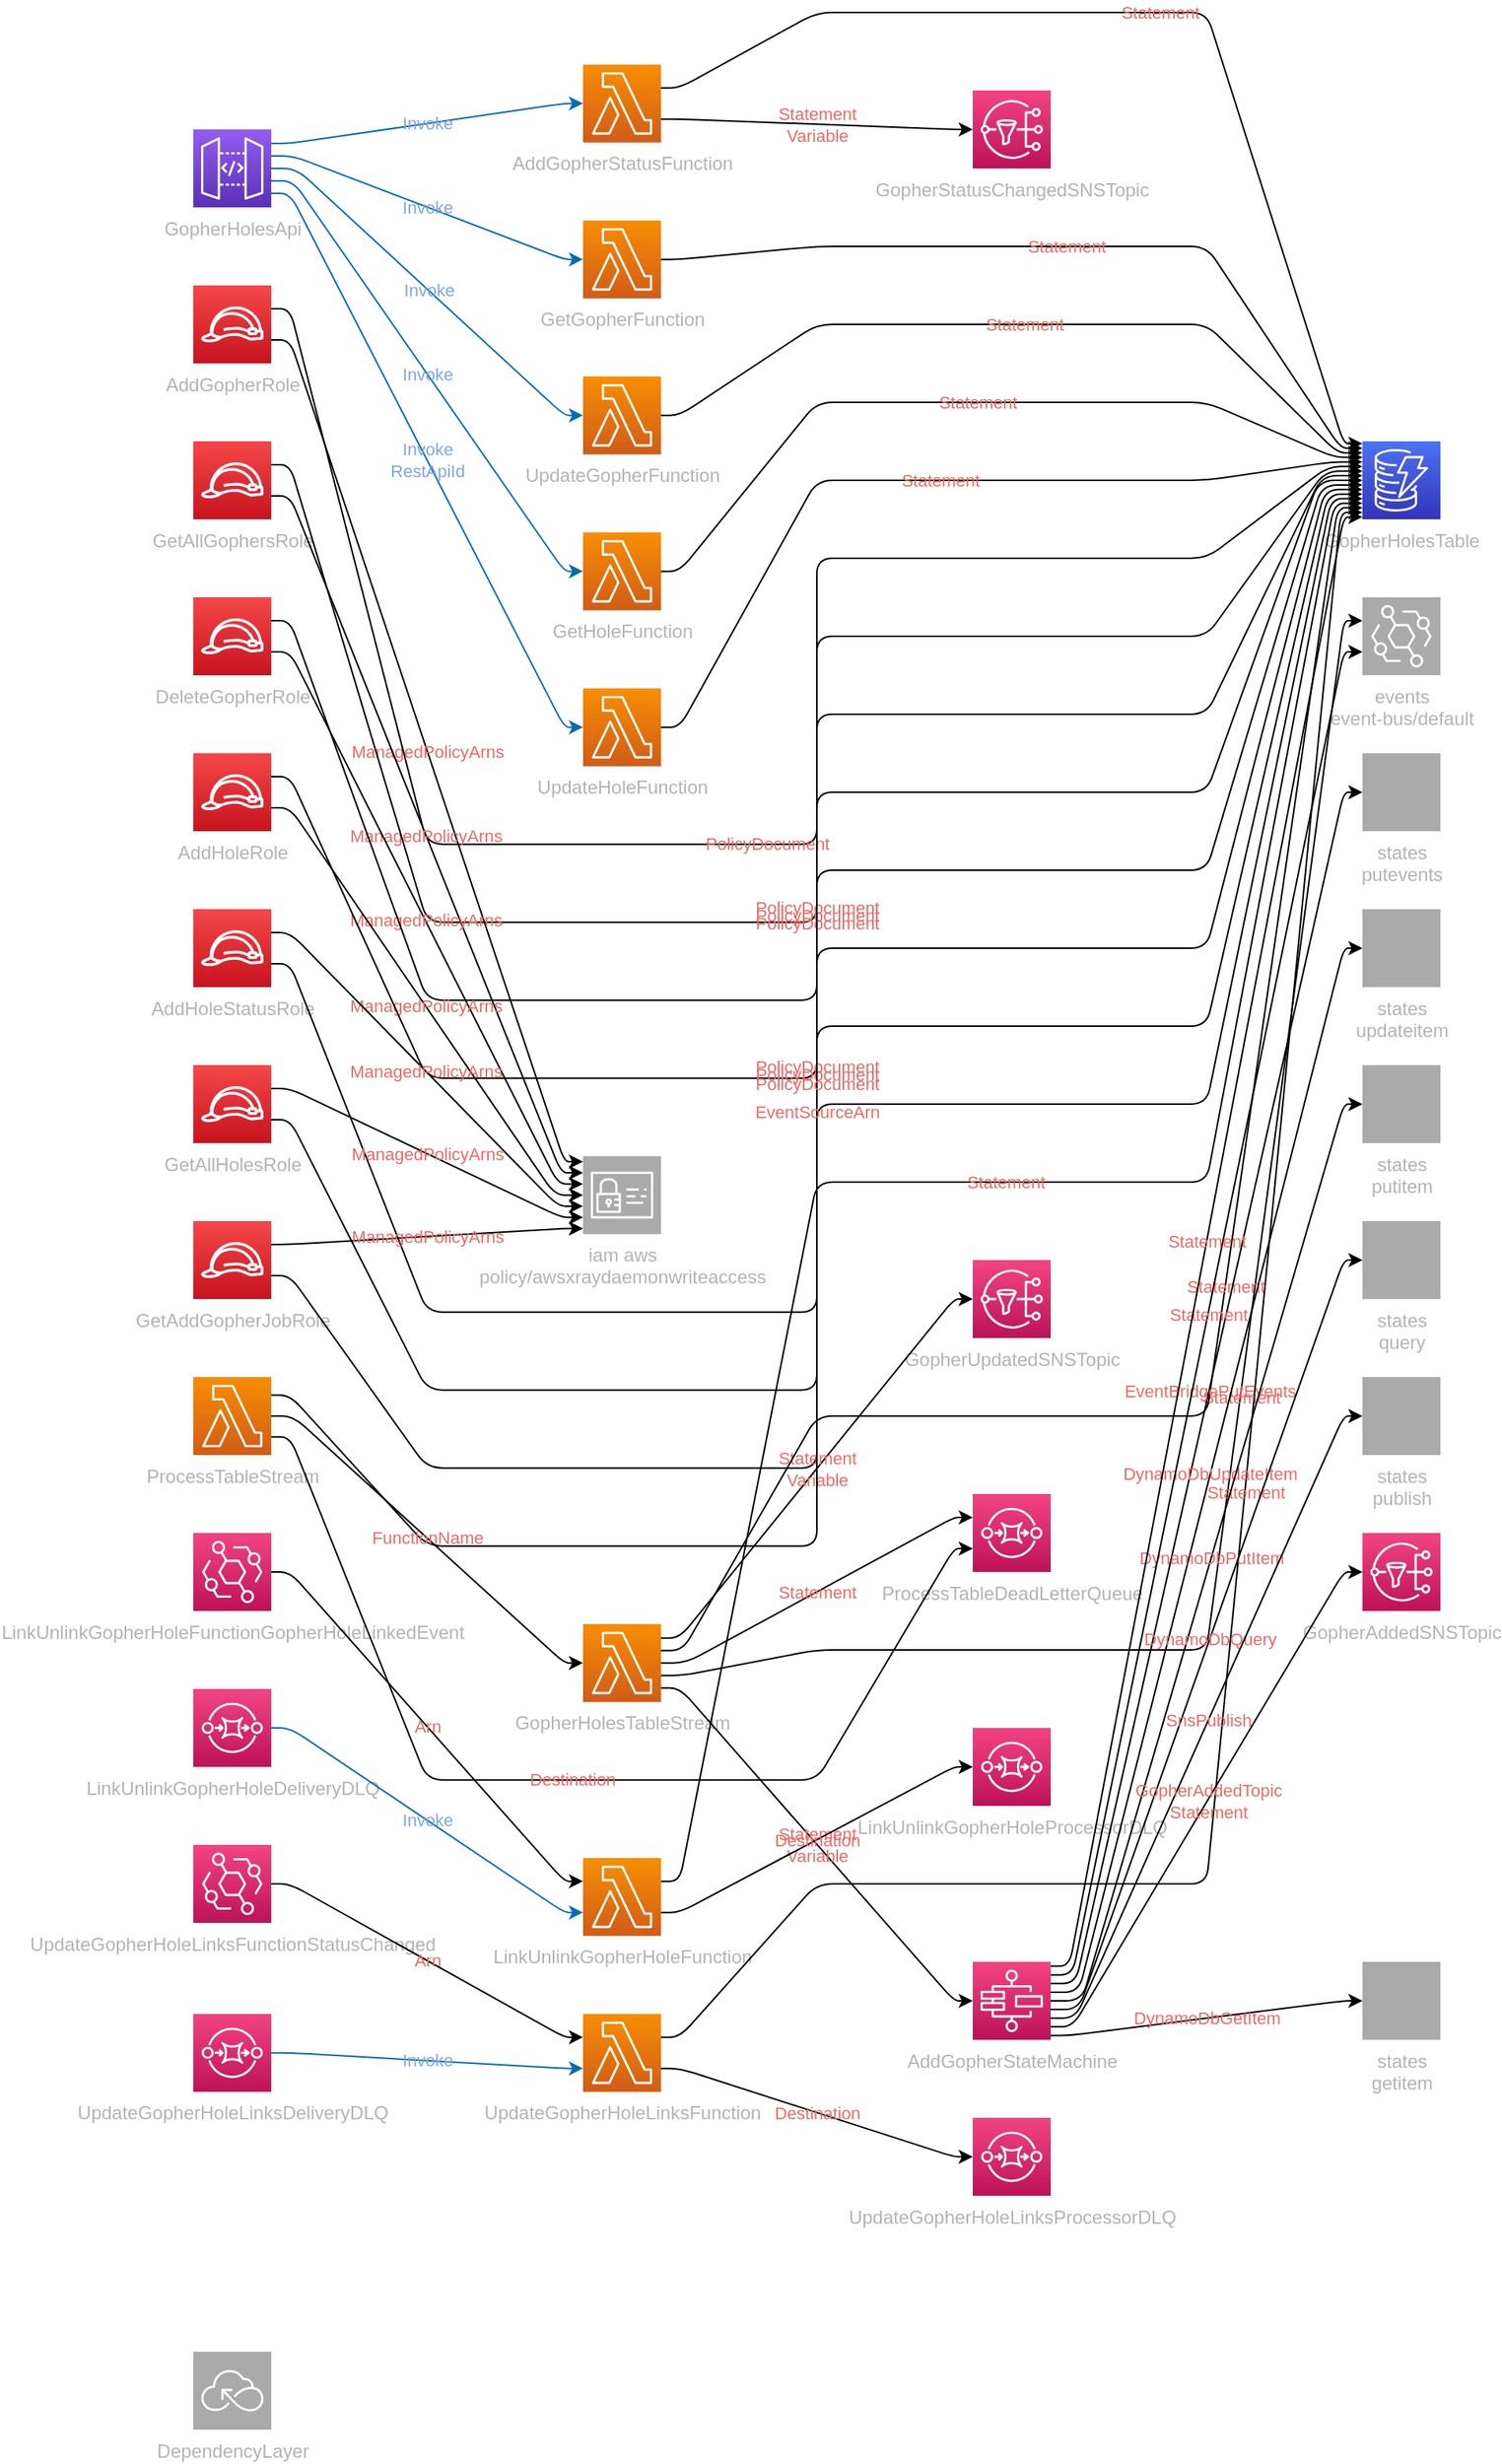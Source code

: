 <mxfile version="13.1.3" pages="2">
            <diagram id="diagramid" name="Diagram">
              <mxGraphModel><root><mxCell id="0"/><mxCell id="1" parent="0"/><mxCell id="2" value="DependencyLayer" style="outlineConnect=0;fontColor=#B3B3B3;gradientColor=#aaaaaa;gradientDirection=north;fillColor=#aaaaaa;strokeColor=#ffffff;dashed=0;verticalLabelPosition=bottom;verticalAlign=top;align=center;html=1;fontSize=12;fontStyle=0;aspect=fixed;shape=mxgraph.aws4.resourceIcon;resIcon=mxgraph.aws4.serverless;" vertex="1" parent="1"><mxGeometry y="1500" width="50" height="50" as="geometry"/></mxCell><mxCell id="3" value="GopherHolesApi" style="outlineConnect=0;fontColor=#B3B3B3;gradientColor=#945DF2;gradientDirection=north;fillColor=#5A30B5;strokeColor=#ffffff;dashed=0;verticalLabelPosition=bottom;verticalAlign=top;align=center;html=1;fontSize=12;fontStyle=0;aspect=fixed;shape=mxgraph.aws4.resourceIcon;resIcon=mxgraph.aws4.api_gateway;" vertex="1" parent="1"><mxGeometry y="75" width="50" height="50" as="geometry"/></mxCell><mxCell id="4" value="AddGopherRole" style="outlineConnect=0;fontColor=#B3B3B3;gradientColor=#F54749;gradientDirection=north;fillColor=#C7131F;strokeColor=#ffffff;dashed=0;verticalLabelPosition=bottom;verticalAlign=top;align=center;html=1;fontSize=12;fontStyle=0;aspect=fixed;shape=mxgraph.aws4.resourceIcon;resIcon=mxgraph.aws4.role;" vertex="1" parent="1"><mxGeometry y="175" width="50" height="50" as="geometry"/></mxCell><mxCell id="5" value="GetAllGophersRole" style="outlineConnect=0;fontColor=#B3B3B3;gradientColor=#F54749;gradientDirection=north;fillColor=#C7131F;strokeColor=#ffffff;dashed=0;verticalLabelPosition=bottom;verticalAlign=top;align=center;html=1;fontSize=12;fontStyle=0;aspect=fixed;shape=mxgraph.aws4.resourceIcon;resIcon=mxgraph.aws4.role;" vertex="1" parent="1"><mxGeometry y="275" width="50" height="50" as="geometry"/></mxCell><mxCell id="6" value="DeleteGopherRole" style="outlineConnect=0;fontColor=#B3B3B3;gradientColor=#F54749;gradientDirection=north;fillColor=#C7131F;strokeColor=#ffffff;dashed=0;verticalLabelPosition=bottom;verticalAlign=top;align=center;html=1;fontSize=12;fontStyle=0;aspect=fixed;shape=mxgraph.aws4.resourceIcon;resIcon=mxgraph.aws4.role;" vertex="1" parent="1"><mxGeometry y="375" width="50" height="50" as="geometry"/></mxCell><mxCell id="7" value="AddHoleRole" style="outlineConnect=0;fontColor=#B3B3B3;gradientColor=#F54749;gradientDirection=north;fillColor=#C7131F;strokeColor=#ffffff;dashed=0;verticalLabelPosition=bottom;verticalAlign=top;align=center;html=1;fontSize=12;fontStyle=0;aspect=fixed;shape=mxgraph.aws4.resourceIcon;resIcon=mxgraph.aws4.role;" vertex="1" parent="1"><mxGeometry y="475" width="50" height="50" as="geometry"/></mxCell><mxCell id="8" value="AddHoleStatusRole" style="outlineConnect=0;fontColor=#B3B3B3;gradientColor=#F54749;gradientDirection=north;fillColor=#C7131F;strokeColor=#ffffff;dashed=0;verticalLabelPosition=bottom;verticalAlign=top;align=center;html=1;fontSize=12;fontStyle=0;aspect=fixed;shape=mxgraph.aws4.resourceIcon;resIcon=mxgraph.aws4.role;" vertex="1" parent="1"><mxGeometry y="575" width="50" height="50" as="geometry"/></mxCell><mxCell id="9" value="GetAllHolesRole" style="outlineConnect=0;fontColor=#B3B3B3;gradientColor=#F54749;gradientDirection=north;fillColor=#C7131F;strokeColor=#ffffff;dashed=0;verticalLabelPosition=bottom;verticalAlign=top;align=center;html=1;fontSize=12;fontStyle=0;aspect=fixed;shape=mxgraph.aws4.resourceIcon;resIcon=mxgraph.aws4.role;" vertex="1" parent="1"><mxGeometry y="675" width="50" height="50" as="geometry"/></mxCell><mxCell id="10" value="GetAddGopherJobRole" style="outlineConnect=0;fontColor=#B3B3B3;gradientColor=#F54749;gradientDirection=north;fillColor=#C7131F;strokeColor=#ffffff;dashed=0;verticalLabelPosition=bottom;verticalAlign=top;align=center;html=1;fontSize=12;fontStyle=0;aspect=fixed;shape=mxgraph.aws4.resourceIcon;resIcon=mxgraph.aws4.role;" vertex="1" parent="1"><mxGeometry y="775" width="50" height="50" as="geometry"/></mxCell><mxCell id="11" value="GopherStatusChangedSNSTopic" style="outlineConnect=0;fontColor=#B3B3B3;gradientColor=#F34482;gradientDirection=north;fillColor=#BC1356;strokeColor=#ffffff;dashed=0;verticalLabelPosition=bottom;verticalAlign=top;align=center;html=1;fontSize=12;fontStyle=0;aspect=fixed;shape=mxgraph.aws4.resourceIcon;resIcon=mxgraph.aws4.sns;" vertex="1" parent="1"><mxGeometry x="500" y="50" width="50" height="50" as="geometry"/></mxCell><mxCell id="12" value="GopherAddedSNSTopic" style="outlineConnect=0;fontColor=#B3B3B3;gradientColor=#F34482;gradientDirection=north;fillColor=#BC1356;strokeColor=#ffffff;dashed=0;verticalLabelPosition=bottom;verticalAlign=top;align=center;html=1;fontSize=12;fontStyle=0;aspect=fixed;shape=mxgraph.aws4.resourceIcon;resIcon=mxgraph.aws4.sns;" vertex="1" parent="1"><mxGeometry x="750" y="975" width="50" height="50" as="geometry"/></mxCell><mxCell id="13" value="GopherUpdatedSNSTopic" style="outlineConnect=0;fontColor=#B3B3B3;gradientColor=#F34482;gradientDirection=north;fillColor=#BC1356;strokeColor=#ffffff;dashed=0;verticalLabelPosition=bottom;verticalAlign=top;align=center;html=1;fontSize=12;fontStyle=0;aspect=fixed;shape=mxgraph.aws4.resourceIcon;resIcon=mxgraph.aws4.sns;" vertex="1" parent="1"><mxGeometry x="500" y="800" width="50" height="50" as="geometry"/></mxCell><mxCell id="14" value="AddGopherStatusFunction" style="outlineConnect=0;fontColor=#B3B3B3;gradientColor=#F78E04;gradientDirection=north;fillColor=#D05C17;strokeColor=#ffffff;dashed=0;verticalLabelPosition=bottom;verticalAlign=top;align=center;html=1;fontSize=12;fontStyle=0;aspect=fixed;shape=mxgraph.aws4.resourceIcon;resIcon=mxgraph.aws4.lambda;" vertex="1" parent="1"><mxGeometry x="250" y="33.333" width="50" height="50" as="geometry"/></mxCell><mxCell id="15" value="GetGopherFunction" style="outlineConnect=0;fontColor=#B3B3B3;gradientColor=#F78E04;gradientDirection=north;fillColor=#D05C17;strokeColor=#ffffff;dashed=0;verticalLabelPosition=bottom;verticalAlign=top;align=center;html=1;fontSize=12;fontStyle=0;aspect=fixed;shape=mxgraph.aws4.resourceIcon;resIcon=mxgraph.aws4.lambda;" vertex="1" parent="1"><mxGeometry x="250" y="133.333" width="50" height="50" as="geometry"/></mxCell><mxCell id="16" value="UpdateGopherFunction" style="outlineConnect=0;fontColor=#B3B3B3;gradientColor=#F78E04;gradientDirection=north;fillColor=#D05C17;strokeColor=#ffffff;dashed=0;verticalLabelPosition=bottom;verticalAlign=top;align=center;html=1;fontSize=12;fontStyle=0;aspect=fixed;shape=mxgraph.aws4.resourceIcon;resIcon=mxgraph.aws4.lambda;" vertex="1" parent="1"><mxGeometry x="250" y="233.333" width="50" height="50" as="geometry"/></mxCell><mxCell id="17" value="GetHoleFunction" style="outlineConnect=0;fontColor=#B3B3B3;gradientColor=#F78E04;gradientDirection=north;fillColor=#D05C17;strokeColor=#ffffff;dashed=0;verticalLabelPosition=bottom;verticalAlign=top;align=center;html=1;fontSize=12;fontStyle=0;aspect=fixed;shape=mxgraph.aws4.resourceIcon;resIcon=mxgraph.aws4.lambda;" vertex="1" parent="1"><mxGeometry x="250" y="333.333" width="50" height="50" as="geometry"/></mxCell><mxCell id="18" value="UpdateHoleFunction" style="outlineConnect=0;fontColor=#B3B3B3;gradientColor=#F78E04;gradientDirection=north;fillColor=#D05C17;strokeColor=#ffffff;dashed=0;verticalLabelPosition=bottom;verticalAlign=top;align=center;html=1;fontSize=12;fontStyle=0;aspect=fixed;shape=mxgraph.aws4.resourceIcon;resIcon=mxgraph.aws4.lambda;" vertex="1" parent="1"><mxGeometry x="250" y="433.333" width="50" height="50" as="geometry"/></mxCell><mxCell id="19" value="GopherHolesTableStream" style="outlineConnect=0;fontColor=#B3B3B3;gradientColor=#F78E04;gradientDirection=north;fillColor=#D05C17;strokeColor=#ffffff;dashed=0;verticalLabelPosition=bottom;verticalAlign=top;align=center;html=1;fontSize=12;fontStyle=0;aspect=fixed;shape=mxgraph.aws4.resourceIcon;resIcon=mxgraph.aws4.lambda;" vertex="1" parent="1"><mxGeometry x="250" y="1033.333" width="50" height="50" as="geometry"/></mxCell><mxCell id="20" value="GopherHolesTable" style="outlineConnect=0;fontColor=#B3B3B3;gradientColor=#4D72F3;gradientDirection=north;fillColor=#3334B9;strokeColor=#ffffff;dashed=0;verticalLabelPosition=bottom;verticalAlign=top;align=center;html=1;fontSize=12;fontStyle=0;aspect=fixed;shape=mxgraph.aws4.resourceIcon;resIcon=mxgraph.aws4.dynamodb;" vertex="1" parent="1"><mxGeometry x="750" y="275" width="50" height="50" as="geometry"/></mxCell><mxCell id="21" value="ProcessTableStream" style="outlineConnect=0;fontColor=#B3B3B3;gradientColor=#F78E04;gradientDirection=north;fillColor=#D05C17;strokeColor=#ffffff;dashed=0;verticalLabelPosition=bottom;verticalAlign=top;align=center;html=1;fontSize=12;fontStyle=0;aspect=fixed;shape=mxgraph.aws4.resourceIcon;resIcon=mxgraph.aws4.lambda;" vertex="1" parent="1"><mxGeometry y="875" width="50" height="50" as="geometry"/></mxCell><mxCell id="22" value="ProcessTableDeadLetterQueue" style="outlineConnect=0;fontColor=#B3B3B3;gradientColor=#F34482;gradientDirection=north;fillColor=#BC1356;strokeColor=#ffffff;dashed=0;verticalLabelPosition=bottom;verticalAlign=top;align=center;html=1;fontSize=12;fontStyle=0;aspect=fixed;shape=mxgraph.aws4.resourceIcon;resIcon=mxgraph.aws4.sqs;" vertex="1" parent="1"><mxGeometry x="500" y="950" width="50" height="50" as="geometry"/></mxCell><mxCell id="23" value="LinkUnlinkGopherHoleFunction" style="outlineConnect=0;fontColor=#B3B3B3;gradientColor=#F78E04;gradientDirection=north;fillColor=#D05C17;strokeColor=#ffffff;dashed=0;verticalLabelPosition=bottom;verticalAlign=top;align=center;html=1;fontSize=12;fontStyle=0;aspect=fixed;shape=mxgraph.aws4.resourceIcon;resIcon=mxgraph.aws4.lambda;" vertex="1" parent="1"><mxGeometry x="250" y="1183.333" width="50" height="50" as="geometry"/></mxCell><mxCell id="24" value="LinkUnlinkGopherHoleDeliveryDLQ" style="outlineConnect=0;fontColor=#B3B3B3;gradientColor=#F34482;gradientDirection=north;fillColor=#BC1356;strokeColor=#ffffff;dashed=0;verticalLabelPosition=bottom;verticalAlign=top;align=center;html=1;fontSize=12;fontStyle=0;aspect=fixed;shape=mxgraph.aws4.resourceIcon;resIcon=mxgraph.aws4.sqs;" vertex="1" parent="1"><mxGeometry y="1075" width="50" height="50" as="geometry"/></mxCell><mxCell id="25" value="LinkUnlinkGopherHoleProcessorDLQ" style="outlineConnect=0;fontColor=#B3B3B3;gradientColor=#F34482;gradientDirection=north;fillColor=#BC1356;strokeColor=#ffffff;dashed=0;verticalLabelPosition=bottom;verticalAlign=top;align=center;html=1;fontSize=12;fontStyle=0;aspect=fixed;shape=mxgraph.aws4.resourceIcon;resIcon=mxgraph.aws4.sqs;" vertex="1" parent="1"><mxGeometry x="500" y="1100" width="50" height="50" as="geometry"/></mxCell><mxCell id="26" value="UpdateGopherHoleLinksFunction" style="outlineConnect=0;fontColor=#B3B3B3;gradientColor=#F78E04;gradientDirection=north;fillColor=#D05C17;strokeColor=#ffffff;dashed=0;verticalLabelPosition=bottom;verticalAlign=top;align=center;html=1;fontSize=12;fontStyle=0;aspect=fixed;shape=mxgraph.aws4.resourceIcon;resIcon=mxgraph.aws4.lambda;" vertex="1" parent="1"><mxGeometry x="250" y="1283.333" width="50" height="50" as="geometry"/></mxCell><mxCell id="27" value="UpdateGopherHoleLinksDeliveryDLQ" style="outlineConnect=0;fontColor=#B3B3B3;gradientColor=#F34482;gradientDirection=north;fillColor=#BC1356;strokeColor=#ffffff;dashed=0;verticalLabelPosition=bottom;verticalAlign=top;align=center;html=1;fontSize=12;fontStyle=0;aspect=fixed;shape=mxgraph.aws4.resourceIcon;resIcon=mxgraph.aws4.sqs;" vertex="1" parent="1"><mxGeometry y="1283.333" width="50" height="50" as="geometry"/></mxCell><mxCell id="28" value="UpdateGopherHoleLinksProcessorDLQ" style="outlineConnect=0;fontColor=#B3B3B3;gradientColor=#F34482;gradientDirection=north;fillColor=#BC1356;strokeColor=#ffffff;dashed=0;verticalLabelPosition=bottom;verticalAlign=top;align=center;html=1;fontSize=12;fontStyle=0;aspect=fixed;shape=mxgraph.aws4.resourceIcon;resIcon=mxgraph.aws4.sqs;" vertex="1" parent="1"><mxGeometry x="500" y="1350" width="50" height="50" as="geometry"/></mxCell><mxCell id="29" value="AddGopherStateMachine" style="outlineConnect=0;fontColor=#B3B3B3;gradientColor=#F34482;gradientDirection=north;fillColor=#BC1356;strokeColor=#ffffff;dashed=0;verticalLabelPosition=bottom;verticalAlign=top;align=center;html=1;fontSize=12;fontStyle=0;aspect=fixed;shape=mxgraph.aws4.resourceIcon;resIcon=mxgraph.aws4.step_functions;" vertex="1" parent="1"><mxGeometry x="500" y="1250" width="50" height="50" as="geometry"/></mxCell><mxCell id="30" value="LinkUnlinkGopherHoleFunctionGopherHoleLinkedEvent" style="outlineConnect=0;fontColor=#B3B3B3;gradientColor=#F34482;gradientDirection=north;fillColor=#BC1356;strokeColor=#ffffff;dashed=0;verticalLabelPosition=bottom;verticalAlign=top;align=center;html=1;fontSize=12;fontStyle=0;aspect=fixed;shape=mxgraph.aws4.resourceIcon;resIcon=mxgraph.aws4.eventbridge;" vertex="1" parent="1"><mxGeometry y="975" width="50" height="50" as="geometry"/></mxCell><mxCell id="31" value="UpdateGopherHoleLinksFunctionStatusChanged" style="outlineConnect=0;fontColor=#B3B3B3;gradientColor=#F34482;gradientDirection=north;fillColor=#BC1356;strokeColor=#ffffff;dashed=0;verticalLabelPosition=bottom;verticalAlign=top;align=center;html=1;fontSize=12;fontStyle=0;aspect=fixed;shape=mxgraph.aws4.resourceIcon;resIcon=mxgraph.aws4.eventbridge;" vertex="1" parent="1"><mxGeometry y="1175" width="50" height="50" as="geometry"/></mxCell><mxCell id="32" value="iam  aws&#xA;policy/awsxraydaemonwriteaccess" style="outlineConnect=0;fontColor=#B3B3B3;gradientColor=#aaaaaa;gradientDirection=north;fillColor=#aaaaaa;strokeColor=#ffffff;dashed=0;verticalLabelPosition=bottom;verticalAlign=top;align=center;html=1;fontSize=12;fontStyle=0;aspect=fixed;shape=mxgraph.aws4.resourceIcon;resIcon=mxgraph.aws4.identity_and_access_management;" vertex="1" parent="1"><mxGeometry x="250" y="733.333" width="50" height="50" as="geometry"/></mxCell><mxCell id="33" value="events  &#xA;event-bus/default" style="outlineConnect=0;fontColor=#B3B3B3;gradientColor=#aaaaaa;gradientDirection=north;fillColor=#aaaaaa;strokeColor=#ffffff;dashed=0;verticalLabelPosition=bottom;verticalAlign=top;align=center;html=1;fontSize=12;fontStyle=0;aspect=fixed;shape=mxgraph.aws4.resourceIcon;resIcon=mxgraph.aws4.eventbridge;" vertex="1" parent="1"><mxGeometry x="750" y="375" width="50" height="50" as="geometry"/></mxCell><mxCell id="34" value="states  &#xA;getitem" style="outlineConnect=0;fontColor=#B3B3B3;gradientColor=#aaaaaa;gradientDirection=north;fillColor=#aaaaaa;strokeColor=#ffffff;dashed=0;verticalLabelPosition=bottom;verticalAlign=top;align=center;html=1;fontSize=12;fontStyle=0;aspect=fixed;shape=mxgraph.aws4.resourceIcon;resIcon=mxgraph.aws4.states;" vertex="1" parent="1"><mxGeometry x="750" y="1250" width="50" height="50" as="geometry"/></mxCell><mxCell id="35" value="states  &#xA;putevents" style="outlineConnect=0;fontColor=#B3B3B3;gradientColor=#aaaaaa;gradientDirection=north;fillColor=#aaaaaa;strokeColor=#ffffff;dashed=0;verticalLabelPosition=bottom;verticalAlign=top;align=center;html=1;fontSize=12;fontStyle=0;aspect=fixed;shape=mxgraph.aws4.resourceIcon;resIcon=mxgraph.aws4.states;" vertex="1" parent="1"><mxGeometry x="750" y="475" width="50" height="50" as="geometry"/></mxCell><mxCell id="36" value="states  &#xA;updateitem" style="outlineConnect=0;fontColor=#B3B3B3;gradientColor=#aaaaaa;gradientDirection=north;fillColor=#aaaaaa;strokeColor=#ffffff;dashed=0;verticalLabelPosition=bottom;verticalAlign=top;align=center;html=1;fontSize=12;fontStyle=0;aspect=fixed;shape=mxgraph.aws4.resourceIcon;resIcon=mxgraph.aws4.states;" vertex="1" parent="1"><mxGeometry x="750" y="575" width="50" height="50" as="geometry"/></mxCell><mxCell id="37" value="states  &#xA;putitem" style="outlineConnect=0;fontColor=#B3B3B3;gradientColor=#aaaaaa;gradientDirection=north;fillColor=#aaaaaa;strokeColor=#ffffff;dashed=0;verticalLabelPosition=bottom;verticalAlign=top;align=center;html=1;fontSize=12;fontStyle=0;aspect=fixed;shape=mxgraph.aws4.resourceIcon;resIcon=mxgraph.aws4.states;" vertex="1" parent="1"><mxGeometry x="750" y="675" width="50" height="50" as="geometry"/></mxCell><mxCell id="38" value="states  &#xA;query" style="outlineConnect=0;fontColor=#B3B3B3;gradientColor=#aaaaaa;gradientDirection=north;fillColor=#aaaaaa;strokeColor=#ffffff;dashed=0;verticalLabelPosition=bottom;verticalAlign=top;align=center;html=1;fontSize=12;fontStyle=0;aspect=fixed;shape=mxgraph.aws4.resourceIcon;resIcon=mxgraph.aws4.states;" vertex="1" parent="1"><mxGeometry x="750" y="775" width="50" height="50" as="geometry"/></mxCell><mxCell id="39" value="states  &#xA;publish" style="outlineConnect=0;fontColor=#B3B3B3;gradientColor=#aaaaaa;gradientDirection=north;fillColor=#aaaaaa;strokeColor=#ffffff;dashed=0;verticalLabelPosition=bottom;verticalAlign=top;align=center;html=1;fontSize=12;fontStyle=0;aspect=fixed;shape=mxgraph.aws4.resourceIcon;resIcon=mxgraph.aws4.states;" vertex="1" parent="1"><mxGeometry x="750" y="875" width="50" height="50" as="geometry"/></mxCell><mxCell id="iam  aws&#xA;policy/awsxraydaemonwriteaccess|AddGopherRole" value="ManagedPolicyArns" style="edgeStyle=orthogonalEdgeStyle;rounded=1;orthogonalLoop=1;jettySize=auto;html=1;labelBackgroundColor=none;fontColor=#EA6B66;noEdgeStyle=1;orthogonal=1;" edge="1" parent="1" source="4" target="32"><mxGeometry relative="1" as="geometry"><Array as="points"><mxPoint x="62" y="210"/><mxPoint x="238" y="736.905"/></Array></mxGeometry></mxCell><mxCell id="GopherHolesTable|AddGopherRole" value="PolicyDocument" style="edgeStyle=orthogonalEdgeStyle;rounded=1;orthogonalLoop=1;jettySize=auto;html=1;labelBackgroundColor=none;fontColor=#EA6B66;noEdgeStyle=1;orthogonal=1;" edge="1" parent="1" source="4" target="20"><mxGeometry relative="1" as="geometry"><Array as="points"><mxPoint x="62" y="190"/><mxPoint x="150" y="533.333"/><mxPoint x="400" y="533.333"/><mxPoint x="400" y="350"/><mxPoint x="650" y="350"/><mxPoint x="728" y="291.176"/></Array></mxGeometry></mxCell><mxCell id="iam  aws&#xA;policy/awsxraydaemonwriteaccess|GetAllGophersRole" value="ManagedPolicyArns" style="edgeStyle=orthogonalEdgeStyle;rounded=1;orthogonalLoop=1;jettySize=auto;html=1;labelBackgroundColor=none;fontColor=#EA6B66;noEdgeStyle=1;orthogonal=1;" edge="1" parent="1" source="5" target="32"><mxGeometry relative="1" as="geometry"><Array as="points"><mxPoint x="62" y="310"/><mxPoint x="236" y="744.048"/></Array></mxGeometry></mxCell><mxCell id="GopherHolesTable|GetAllGophersRole" value="PolicyDocument" style="edgeStyle=orthogonalEdgeStyle;rounded=1;orthogonalLoop=1;jettySize=auto;html=1;labelBackgroundColor=none;fontColor=#EA6B66;noEdgeStyle=1;orthogonal=1;" edge="1" parent="1" source="5" target="20"><mxGeometry relative="1" as="geometry"><Array as="points"><mxPoint x="62" y="290"/><mxPoint x="150" y="583.333"/><mxPoint x="400" y="583.333"/><mxPoint x="400" y="400"/><mxPoint x="650" y="400"/><mxPoint x="726" y="294.118"/></Array></mxGeometry></mxCell><mxCell id="iam  aws&#xA;policy/awsxraydaemonwriteaccess|DeleteGopherRole" value="ManagedPolicyArns" style="edgeStyle=orthogonalEdgeStyle;rounded=1;orthogonalLoop=1;jettySize=auto;html=1;labelBackgroundColor=none;fontColor=#EA6B66;noEdgeStyle=1;orthogonal=1;" edge="1" parent="1" source="6" target="32"><mxGeometry relative="1" as="geometry"><Array as="points"><mxPoint x="62" y="410"/><mxPoint x="234" y="751.19"/></Array></mxGeometry></mxCell><mxCell id="GopherHolesTable|DeleteGopherRole" value="PolicyDocument" style="edgeStyle=orthogonalEdgeStyle;rounded=1;orthogonalLoop=1;jettySize=auto;html=1;labelBackgroundColor=none;fontColor=#EA6B66;noEdgeStyle=1;orthogonal=1;" edge="1" parent="1" source="6" target="20"><mxGeometry relative="1" as="geometry"><Array as="points"><mxPoint x="62" y="390"/><mxPoint x="150" y="633.333"/><mxPoint x="400" y="633.333"/><mxPoint x="400" y="450"/><mxPoint x="650" y="450"/><mxPoint x="724" y="297.059"/></Array></mxGeometry></mxCell><mxCell id="iam  aws&#xA;policy/awsxraydaemonwriteaccess|AddHoleRole" value="ManagedPolicyArns" style="edgeStyle=orthogonalEdgeStyle;rounded=1;orthogonalLoop=1;jettySize=auto;html=1;labelBackgroundColor=none;fontColor=#EA6B66;noEdgeStyle=1;orthogonal=1;" edge="1" parent="1" source="7" target="32"><mxGeometry relative="1" as="geometry"><Array as="points"><mxPoint x="62" y="510"/><mxPoint x="232" y="758.333"/></Array></mxGeometry></mxCell><mxCell id="GopherHolesTable|AddHoleRole" value="PolicyDocument" style="edgeStyle=orthogonalEdgeStyle;rounded=1;orthogonalLoop=1;jettySize=auto;html=1;labelBackgroundColor=none;fontColor=#EA6B66;noEdgeStyle=1;orthogonal=1;" edge="1" parent="1" source="7" target="20"><mxGeometry relative="1" as="geometry"><Array as="points"><mxPoint x="62" y="490"/><mxPoint x="150" y="683.333"/><mxPoint x="400" y="683.333"/><mxPoint x="400" y="500"/><mxPoint x="650" y="500"/><mxPoint x="722" y="300"/></Array></mxGeometry></mxCell><mxCell id="iam  aws&#xA;policy/awsxraydaemonwriteaccess|AddHoleStatusRole" value="ManagedPolicyArns" style="edgeStyle=orthogonalEdgeStyle;rounded=1;orthogonalLoop=1;jettySize=auto;html=1;labelBackgroundColor=none;fontColor=#EA6B66;noEdgeStyle=1;orthogonal=1;" edge="1" parent="1" source="8" target="32"><mxGeometry relative="1" as="geometry"><Array as="points"><mxPoint x="62" y="590"/><mxPoint x="234" y="765.476"/></Array></mxGeometry></mxCell><mxCell id="GopherHolesTable|AddHoleStatusRole" value="PolicyDocument" style="edgeStyle=orthogonalEdgeStyle;rounded=1;orthogonalLoop=1;jettySize=auto;html=1;labelBackgroundColor=none;fontColor=#EA6B66;noEdgeStyle=1;orthogonal=1;" edge="1" parent="1" source="8" target="20"><mxGeometry relative="1" as="geometry"><Array as="points"><mxPoint x="62" y="610"/><mxPoint x="150" y="833.333"/><mxPoint x="400" y="833.333"/><mxPoint x="400" y="550"/><mxPoint x="650" y="550"/><mxPoint x="724" y="302.941"/></Array></mxGeometry></mxCell><mxCell id="iam  aws&#xA;policy/awsxraydaemonwriteaccess|GetAllHolesRole" value="ManagedPolicyArns" style="edgeStyle=orthogonalEdgeStyle;rounded=1;orthogonalLoop=1;jettySize=auto;html=1;labelBackgroundColor=none;fontColor=#EA6B66;noEdgeStyle=1;orthogonal=1;" edge="1" parent="1" source="9" target="32"><mxGeometry relative="1" as="geometry"><Array as="points"><mxPoint x="62" y="690"/><mxPoint x="236" y="772.619"/></Array></mxGeometry></mxCell><mxCell id="GopherHolesTable|GetAllHolesRole" value="PolicyDocument" style="edgeStyle=orthogonalEdgeStyle;rounded=1;orthogonalLoop=1;jettySize=auto;html=1;labelBackgroundColor=none;fontColor=#EA6B66;noEdgeStyle=1;orthogonal=1;" edge="1" parent="1" source="9" target="20"><mxGeometry relative="1" as="geometry"><Array as="points"><mxPoint x="62" y="710"/><mxPoint x="150" y="883.333"/><mxPoint x="400" y="883.333"/><mxPoint x="400" y="600"/><mxPoint x="650" y="600"/><mxPoint x="726" y="305.882"/></Array></mxGeometry></mxCell><mxCell id="iam  aws&#xA;policy/awsxraydaemonwriteaccess|GetAddGopherJobRole" value="ManagedPolicyArns" style="edgeStyle=orthogonalEdgeStyle;rounded=1;orthogonalLoop=1;jettySize=auto;html=1;labelBackgroundColor=none;fontColor=#EA6B66;noEdgeStyle=1;orthogonal=1;" edge="1" parent="1" source="10" target="32"><mxGeometry relative="1" as="geometry"><Array as="points"><mxPoint x="62" y="790"/><mxPoint x="238" y="779.762"/></Array></mxGeometry></mxCell><mxCell id="GopherHolesTable|GetAddGopherJobRole" value="PolicyDocument" style="edgeStyle=orthogonalEdgeStyle;rounded=1;orthogonalLoop=1;jettySize=auto;html=1;labelBackgroundColor=none;fontColor=#EA6B66;noEdgeStyle=1;orthogonal=1;" edge="1" parent="1" source="10" target="20"><mxGeometry relative="1" as="geometry"><Array as="points"><mxPoint x="62" y="810"/><mxPoint x="150" y="933.333"/><mxPoint x="400" y="933.333"/><mxPoint x="400" y="650"/><mxPoint x="650" y="650"/><mxPoint x="728" y="308.824"/></Array></mxGeometry></mxCell><mxCell id="GopherStatusChangedSNSTopic|AddGopherStatusFunction" value="Statement&#xA;Variable" style="edgeStyle=orthogonalEdgeStyle;rounded=1;orthogonalLoop=1;jettySize=auto;html=1;labelBackgroundColor=none;fontColor=#EA6B66;noEdgeStyle=1;orthogonal=1;" edge="1" parent="1" source="14" target="11"><mxGeometry relative="1" as="geometry"><Array as="points"><mxPoint x="312" y="68.333"/><mxPoint x="488" y="75"/></Array></mxGeometry></mxCell><mxCell id="GopherHolesApi|AddGopherStatusFunction" value="Invoke" style="edgeStyle=orthogonalEdgeStyle;rounded=1;orthogonalLoop=1;jettySize=auto;html=1;fillColor=#1ba1e2;strokeColor=#006EAF;labelBackgroundColor=none;fontColor=#7EA6E0;noEdgeStyle=1;orthogonal=1;" edge="1" parent="1" source="3" target="14"><mxGeometry relative="1" as="geometry"><Array as="points"><mxPoint x="62" y="84"/><mxPoint x="238" y="58.333"/></Array></mxGeometry></mxCell><mxCell id="GopherHolesTable|AddGopherStatusFunction" value="Statement" style="edgeStyle=orthogonalEdgeStyle;rounded=1;orthogonalLoop=1;jettySize=auto;html=1;labelBackgroundColor=none;fontColor=#EA6B66;noEdgeStyle=1;orthogonal=1;" edge="1" parent="1" source="14" target="20"><mxGeometry relative="1" as="geometry"><Array as="points"><mxPoint x="312" y="48.333"/><mxPoint x="400"/><mxPoint x="650"/><mxPoint x="738" y="276.471"/></Array></mxGeometry></mxCell><mxCell id="GopherHolesApi|GetGopherFunction" value="Invoke" style="edgeStyle=orthogonalEdgeStyle;rounded=1;orthogonalLoop=1;jettySize=auto;html=1;fillColor=#1ba1e2;strokeColor=#006EAF;labelBackgroundColor=none;fontColor=#7EA6E0;noEdgeStyle=1;orthogonal=1;" edge="1" parent="1" source="3" target="15"><mxGeometry relative="1" as="geometry"><Array as="points"><mxPoint x="64" y="92"/><mxPoint x="238" y="158.333"/></Array></mxGeometry></mxCell><mxCell id="GopherHolesTable|GetGopherFunction" value="Statement" style="edgeStyle=orthogonalEdgeStyle;rounded=1;orthogonalLoop=1;jettySize=auto;html=1;labelBackgroundColor=none;fontColor=#EA6B66;noEdgeStyle=1;orthogonal=1;" edge="1" parent="1" source="15" target="20"><mxGeometry relative="1" as="geometry"><Array as="points"><mxPoint x="312" y="158.333"/><mxPoint x="400" y="150"/><mxPoint x="650" y="150"/><mxPoint x="736" y="279.412"/></Array></mxGeometry></mxCell><mxCell id="GopherHolesApi|UpdateGopherFunction" value="Invoke" style="edgeStyle=orthogonalEdgeStyle;rounded=1;orthogonalLoop=1;jettySize=auto;html=1;fillColor=#1ba1e2;strokeColor=#006EAF;labelBackgroundColor=none;fontColor=#7EA6E0;noEdgeStyle=1;orthogonal=1;" edge="1" parent="1" source="3" target="16"><mxGeometry relative="1" as="geometry"><Array as="points"><mxPoint x="66" y="100"/><mxPoint x="238" y="258.333"/></Array></mxGeometry></mxCell><mxCell id="GopherHolesTable|UpdateGopherFunction" value="Statement" style="edgeStyle=orthogonalEdgeStyle;rounded=1;orthogonalLoop=1;jettySize=auto;html=1;labelBackgroundColor=none;fontColor=#EA6B66;noEdgeStyle=1;orthogonal=1;" edge="1" parent="1" source="16" target="20"><mxGeometry relative="1" as="geometry"><Array as="points"><mxPoint x="312" y="258.333"/><mxPoint x="400" y="200"/><mxPoint x="650" y="200"/><mxPoint x="734" y="282.353"/></Array></mxGeometry></mxCell><mxCell id="GopherHolesApi|GetHoleFunction" value="Invoke" style="edgeStyle=orthogonalEdgeStyle;rounded=1;orthogonalLoop=1;jettySize=auto;html=1;fillColor=#1ba1e2;strokeColor=#006EAF;labelBackgroundColor=none;fontColor=#7EA6E0;noEdgeStyle=1;orthogonal=1;" edge="1" parent="1" source="3" target="17"><mxGeometry relative="1" as="geometry"><Array as="points"><mxPoint x="64" y="108"/><mxPoint x="238" y="358.333"/></Array></mxGeometry></mxCell><mxCell id="GopherHolesTable|GetHoleFunction" value="Statement" style="edgeStyle=orthogonalEdgeStyle;rounded=1;orthogonalLoop=1;jettySize=auto;html=1;labelBackgroundColor=none;fontColor=#EA6B66;noEdgeStyle=1;orthogonal=1;" edge="1" parent="1" source="17" target="20"><mxGeometry relative="1" as="geometry"><Array as="points"><mxPoint x="312" y="358.333"/><mxPoint x="400" y="250"/><mxPoint x="650" y="250"/><mxPoint x="732" y="285.294"/></Array></mxGeometry></mxCell><mxCell id="GopherHolesApi|UpdateHoleFunction" value="Invoke&#xA;RestApiId" style="edgeStyle=orthogonalEdgeStyle;rounded=1;orthogonalLoop=1;jettySize=auto;html=1;fillColor=#1ba1e2;strokeColor=#006EAF;labelBackgroundColor=none;fontColor=#7EA6E0;noEdgeStyle=1;orthogonal=1;" edge="1" parent="1" source="3" target="18"><mxGeometry relative="1" as="geometry"><Array as="points"><mxPoint x="62" y="116"/><mxPoint x="238" y="458.333"/></Array></mxGeometry></mxCell><mxCell id="GopherHolesTable|UpdateHoleFunction" value="Statement" style="edgeStyle=orthogonalEdgeStyle;rounded=1;orthogonalLoop=1;jettySize=auto;html=1;labelBackgroundColor=none;fontColor=#EA6B66;noEdgeStyle=1;orthogonal=1;" edge="1" parent="1" source="18" target="20"><mxGeometry relative="1" as="geometry"><Array as="points"><mxPoint x="312" y="458.333"/><mxPoint x="400" y="300"/><mxPoint x="650" y="300"/><mxPoint x="730" y="288.235"/></Array></mxGeometry></mxCell><mxCell id="events  &#xA;event-bus/default|GopherHolesTableStream" value="Statement" style="edgeStyle=orthogonalEdgeStyle;rounded=1;orthogonalLoop=1;jettySize=auto;html=1;labelBackgroundColor=none;fontColor=#EA6B66;noEdgeStyle=1;orthogonal=1;" edge="1" parent="1" source="19" target="33"><mxGeometry relative="1" as="geometry"><Array as="points"><mxPoint x="314" y="1066.333"/><mxPoint x="400" y="1050"/><mxPoint x="650" y="1050"/><mxPoint x="738" y="390"/></Array></mxGeometry></mxCell><mxCell id="AddGopherStateMachine|GopherHolesTableStream" value="Statement&#xA;Variable" style="edgeStyle=orthogonalEdgeStyle;rounded=1;orthogonalLoop=1;jettySize=auto;html=1;labelBackgroundColor=none;fontColor=#EA6B66;noEdgeStyle=1;orthogonal=1;" edge="1" parent="1" source="19" target="29"><mxGeometry relative="1" as="geometry"><Array as="points"><mxPoint x="312" y="1074.333"/><mxPoint x="488" y="1275"/></Array></mxGeometry></mxCell><mxCell id="GopherUpdatedSNSTopic|GopherHolesTableStream" value="Statement&#xA;Variable" style="edgeStyle=orthogonalEdgeStyle;rounded=1;orthogonalLoop=1;jettySize=auto;html=1;labelBackgroundColor=none;fontColor=#EA6B66;noEdgeStyle=1;orthogonal=1;" edge="1" parent="1" source="19" target="13"><mxGeometry relative="1" as="geometry"><Array as="points"><mxPoint x="312" y="1042.333"/><mxPoint x="488" y="825"/></Array></mxGeometry></mxCell><mxCell id="GopherHolesTable|GopherHolesTableStream" value="Statement" style="edgeStyle=orthogonalEdgeStyle;rounded=1;orthogonalLoop=1;jettySize=auto;html=1;labelBackgroundColor=none;fontColor=#EA6B66;noEdgeStyle=1;orthogonal=1;" edge="1" parent="1" source="19" target="20"><mxGeometry relative="1" as="geometry"><Array as="points"><mxPoint x="314" y="1050.333"/><mxPoint x="400" y="900"/><mxPoint x="650" y="900"/><mxPoint x="734" y="317.647"/></Array></mxGeometry></mxCell><mxCell id="ProcessTableDeadLetterQueue|GopherHolesTableStream" value="Statement" style="edgeStyle=orthogonalEdgeStyle;rounded=1;orthogonalLoop=1;jettySize=auto;html=1;labelBackgroundColor=none;fontColor=#EA6B66;noEdgeStyle=1;orthogonal=1;" edge="1" parent="1" source="19" target="22"><mxGeometry relative="1" as="geometry"><Array as="points"><mxPoint x="316" y="1058.333"/><mxPoint x="488" y="965"/></Array></mxGeometry></mxCell><mxCell id="GopherHolesTable|ProcessTableStream" value="EventSourceArn" style="edgeStyle=orthogonalEdgeStyle;rounded=1;orthogonalLoop=1;jettySize=auto;html=1;labelBackgroundColor=none;fontColor=#EA6B66;noEdgeStyle=1;orthogonal=1;" edge="1" parent="1" source="21" target="20"><mxGeometry relative="1" as="geometry"><Array as="points"><mxPoint x="62" y="886.667"/><mxPoint x="150" y="983.333"/><mxPoint x="400" y="983.333"/><mxPoint x="400" y="700"/><mxPoint x="650" y="700"/><mxPoint x="730" y="311.765"/></Array></mxGeometry></mxCell><mxCell id="GopherHolesTableStream|ProcessTableStream" value="FunctionName" style="edgeStyle=orthogonalEdgeStyle;rounded=1;orthogonalLoop=1;jettySize=auto;html=1;labelBackgroundColor=none;fontColor=#EA6B66;noEdgeStyle=1;orthogonal=1;" edge="1" parent="1" source="21" target="19"><mxGeometry relative="1" as="geometry"><Array as="points"><mxPoint x="64" y="900"/><mxPoint x="238" y="1058.333"/></Array></mxGeometry></mxCell><mxCell id="ProcessTableDeadLetterQueue|ProcessTableStream" value="Destination" style="edgeStyle=orthogonalEdgeStyle;rounded=1;orthogonalLoop=1;jettySize=auto;html=1;labelBackgroundColor=none;fontColor=#EA6B66;noEdgeStyle=1;orthogonal=1;" edge="1" parent="1" source="21" target="22"><mxGeometry relative="1" as="geometry"><Array as="points"><mxPoint x="62" y="913.333"/><mxPoint x="150" y="1133.333"/><mxPoint x="400" y="1133.333"/><mxPoint x="488" y="985"/></Array></mxGeometry></mxCell><mxCell id="GopherHolesTable|LinkUnlinkGopherHoleFunction" value="Statement" style="edgeStyle=orthogonalEdgeStyle;rounded=1;orthogonalLoop=1;jettySize=auto;html=1;labelBackgroundColor=none;fontColor=#EA6B66;noEdgeStyle=1;orthogonal=1;" edge="1" parent="1" source="23" target="20"><mxGeometry relative="1" as="geometry"><Array as="points"><mxPoint x="312" y="1198.333"/><mxPoint x="400" y="750"/><mxPoint x="650" y="750"/><mxPoint x="732" y="314.706"/></Array></mxGeometry></mxCell><mxCell id="LinkUnlinkGopherHoleProcessorDLQ|LinkUnlinkGopherHoleFunction" value="Destination" style="edgeStyle=orthogonalEdgeStyle;rounded=1;orthogonalLoop=1;jettySize=auto;html=1;labelBackgroundColor=none;fontColor=#EA6B66;noEdgeStyle=1;orthogonal=1;" edge="1" parent="1" source="23" target="25"><mxGeometry relative="1" as="geometry"><Array as="points"><mxPoint x="312" y="1218.333"/><mxPoint x="488" y="1125"/></Array></mxGeometry></mxCell><mxCell id="LinkUnlinkGopherHoleDeliveryDLQ|LinkUnlinkGopherHoleFunction" value="Invoke" style="edgeStyle=orthogonalEdgeStyle;rounded=1;orthogonalLoop=1;jettySize=auto;html=1;fillColor=#1ba1e2;strokeColor=#006EAF;labelBackgroundColor=none;fontColor=#7EA6E0;noEdgeStyle=1;orthogonal=1;" edge="1" parent="1" source="24" target="23"><mxGeometry relative="1" as="geometry"><Array as="points"><mxPoint x="62" y="1100"/><mxPoint x="238" y="1218.333"/></Array></mxGeometry></mxCell><mxCell id="GopherHolesTable|UpdateGopherHoleLinksFunction" value="Statement" style="edgeStyle=orthogonalEdgeStyle;rounded=1;orthogonalLoop=1;jettySize=auto;html=1;labelBackgroundColor=none;fontColor=#EA6B66;noEdgeStyle=1;orthogonal=1;" edge="1" parent="1" source="26" target="20"><mxGeometry relative="1" as="geometry"><Array as="points"><mxPoint x="312" y="1298.333"/><mxPoint x="400" y="1200"/><mxPoint x="650" y="1200"/><mxPoint x="736" y="320.588"/></Array></mxGeometry></mxCell><mxCell id="UpdateGopherHoleLinksProcessorDLQ|UpdateGopherHoleLinksFunction" value="Destination" style="edgeStyle=orthogonalEdgeStyle;rounded=1;orthogonalLoop=1;jettySize=auto;html=1;labelBackgroundColor=none;fontColor=#EA6B66;noEdgeStyle=1;orthogonal=1;" edge="1" parent="1" source="26" target="28"><mxGeometry relative="1" as="geometry"><Array as="points"><mxPoint x="312" y="1318.333"/><mxPoint x="488" y="1375"/></Array></mxGeometry></mxCell><mxCell id="UpdateGopherHoleLinksDeliveryDLQ|UpdateGopherHoleLinksFunction" value="Invoke" style="edgeStyle=orthogonalEdgeStyle;rounded=1;orthogonalLoop=1;jettySize=auto;html=1;fillColor=#1ba1e2;strokeColor=#006EAF;labelBackgroundColor=none;fontColor=#7EA6E0;noEdgeStyle=1;orthogonal=1;" edge="1" parent="1" source="27" target="26"><mxGeometry relative="1" as="geometry"><Array as="points"><mxPoint x="62" y="1308.333"/><mxPoint x="238" y="1318.333"/></Array></mxGeometry></mxCell><mxCell id="states  &#xA;getitem|AddGopherStateMachine" value="DynamoDbGetItem" style="edgeStyle=orthogonalEdgeStyle;rounded=1;orthogonalLoop=1;jettySize=auto;html=1;labelBackgroundColor=none;fontColor=#EA6B66;noEdgeStyle=1;orthogonal=1;" edge="1" parent="1" source="29" target="34"><mxGeometry relative="1" as="geometry"><Array as="points"><mxPoint x="562" y="1297.222"/><mxPoint x="738" y="1275"/></Array></mxGeometry></mxCell><mxCell id="states  &#xA;putevents|AddGopherStateMachine" value="EventBridgePutEvents" style="edgeStyle=orthogonalEdgeStyle;rounded=1;orthogonalLoop=1;jettySize=auto;html=1;labelBackgroundColor=none;fontColor=#EA6B66;noEdgeStyle=1;orthogonal=1;" edge="1" parent="1" source="29" target="35"><mxGeometry relative="1" as="geometry"><Array as="points"><mxPoint x="566" y="1263.889"/><mxPoint x="738" y="500"/></Array></mxGeometry></mxCell><mxCell id="states  &#xA;updateitem|AddGopherStateMachine" value="DynamoDbUpdateItem" style="edgeStyle=orthogonalEdgeStyle;rounded=1;orthogonalLoop=1;jettySize=auto;html=1;labelBackgroundColor=none;fontColor=#EA6B66;noEdgeStyle=1;orthogonal=1;" edge="1" parent="1" source="29" target="36"><mxGeometry relative="1" as="geometry"><Array as="points"><mxPoint x="568" y="1269.444"/><mxPoint x="738" y="600"/></Array></mxGeometry></mxCell><mxCell id="states  &#xA;putitem|AddGopherStateMachine" value="DynamoDbPutItem" style="edgeStyle=orthogonalEdgeStyle;rounded=1;orthogonalLoop=1;jettySize=auto;html=1;labelBackgroundColor=none;fontColor=#EA6B66;noEdgeStyle=1;orthogonal=1;" edge="1" parent="1" source="29" target="37"><mxGeometry relative="1" as="geometry"><Array as="points"><mxPoint x="570" y="1275.0"/><mxPoint x="738" y="700"/></Array></mxGeometry></mxCell><mxCell id="states  &#xA;query|AddGopherStateMachine" value="DynamoDbQuery" style="edgeStyle=orthogonalEdgeStyle;rounded=1;orthogonalLoop=1;jettySize=auto;html=1;labelBackgroundColor=none;fontColor=#EA6B66;noEdgeStyle=1;orthogonal=1;" edge="1" parent="1" source="29" target="38"><mxGeometry relative="1" as="geometry"><Array as="points"><mxPoint x="568" y="1280.556"/><mxPoint x="738" y="800"/></Array></mxGeometry></mxCell><mxCell id="states  &#xA;publish|AddGopherStateMachine" value="SnsPublish" style="edgeStyle=orthogonalEdgeStyle;rounded=1;orthogonalLoop=1;jettySize=auto;html=1;labelBackgroundColor=none;fontColor=#EA6B66;noEdgeStyle=1;orthogonal=1;" edge="1" parent="1" source="29" target="39"><mxGeometry relative="1" as="geometry"><Array as="points"><mxPoint x="566" y="1286.111"/><mxPoint x="738" y="900"/></Array></mxGeometry></mxCell><mxCell id="GopherAddedSNSTopic|AddGopherStateMachine" value="GopherAddedTopic&#xA;Statement" style="edgeStyle=orthogonalEdgeStyle;rounded=1;orthogonalLoop=1;jettySize=auto;html=1;labelBackgroundColor=none;fontColor=#EA6B66;noEdgeStyle=1;orthogonal=1;" edge="1" parent="1" source="29" target="12"><mxGeometry relative="1" as="geometry"><Array as="points"><mxPoint x="564" y="1291.667"/><mxPoint x="738" y="1000"/></Array></mxGeometry></mxCell><mxCell id="events  &#xA;event-bus/default|AddGopherStateMachine" value="Statement" style="edgeStyle=orthogonalEdgeStyle;rounded=1;orthogonalLoop=1;jettySize=auto;html=1;labelBackgroundColor=none;fontColor=#EA6B66;noEdgeStyle=1;orthogonal=1;" edge="1" parent="1" source="29" target="33"><mxGeometry relative="1" as="geometry"><Array as="points"><mxPoint x="564" y="1258.333"/><mxPoint x="738" y="410"/></Array></mxGeometry></mxCell><mxCell id="GopherHolesTable|AddGopherStateMachine" value="Statement" style="edgeStyle=orthogonalEdgeStyle;rounded=1;orthogonalLoop=1;jettySize=auto;html=1;labelBackgroundColor=none;fontColor=#EA6B66;noEdgeStyle=1;orthogonal=1;" edge="1" parent="1" source="29" target="20"><mxGeometry relative="1" as="geometry"><Array as="points"><mxPoint x="562" y="1252.778"/><mxPoint x="738" y="323.529"/></Array></mxGeometry></mxCell><mxCell id="LinkUnlinkGopherHoleFunction|LinkUnlinkGopherHoleFunctionGopherHoleLinkedEvent" value="Arn" style="edgeStyle=orthogonalEdgeStyle;rounded=1;orthogonalLoop=1;jettySize=auto;html=1;labelBackgroundColor=none;fontColor=#EA6B66;noEdgeStyle=1;orthogonal=1;" edge="1" parent="1" source="30" target="23"><mxGeometry relative="1" as="geometry"><Array as="points"><mxPoint x="62" y="1000"/><mxPoint x="238" y="1198.333"/></Array></mxGeometry></mxCell><mxCell id="UpdateGopherHoleLinksFunction|UpdateGopherHoleLinksFunctionStatusChanged" value="Arn" style="edgeStyle=orthogonalEdgeStyle;rounded=1;orthogonalLoop=1;jettySize=auto;html=1;labelBackgroundColor=none;fontColor=#EA6B66;noEdgeStyle=1;orthogonal=1;" edge="1" parent="1" source="31" target="26"><mxGeometry relative="1" as="geometry"><Array as="points"><mxPoint x="62" y="1200"/><mxPoint x="238" y="1298.333"/></Array></mxGeometry></mxCell></root></mxGraphModel>
            </diagram>
          </mxfile>